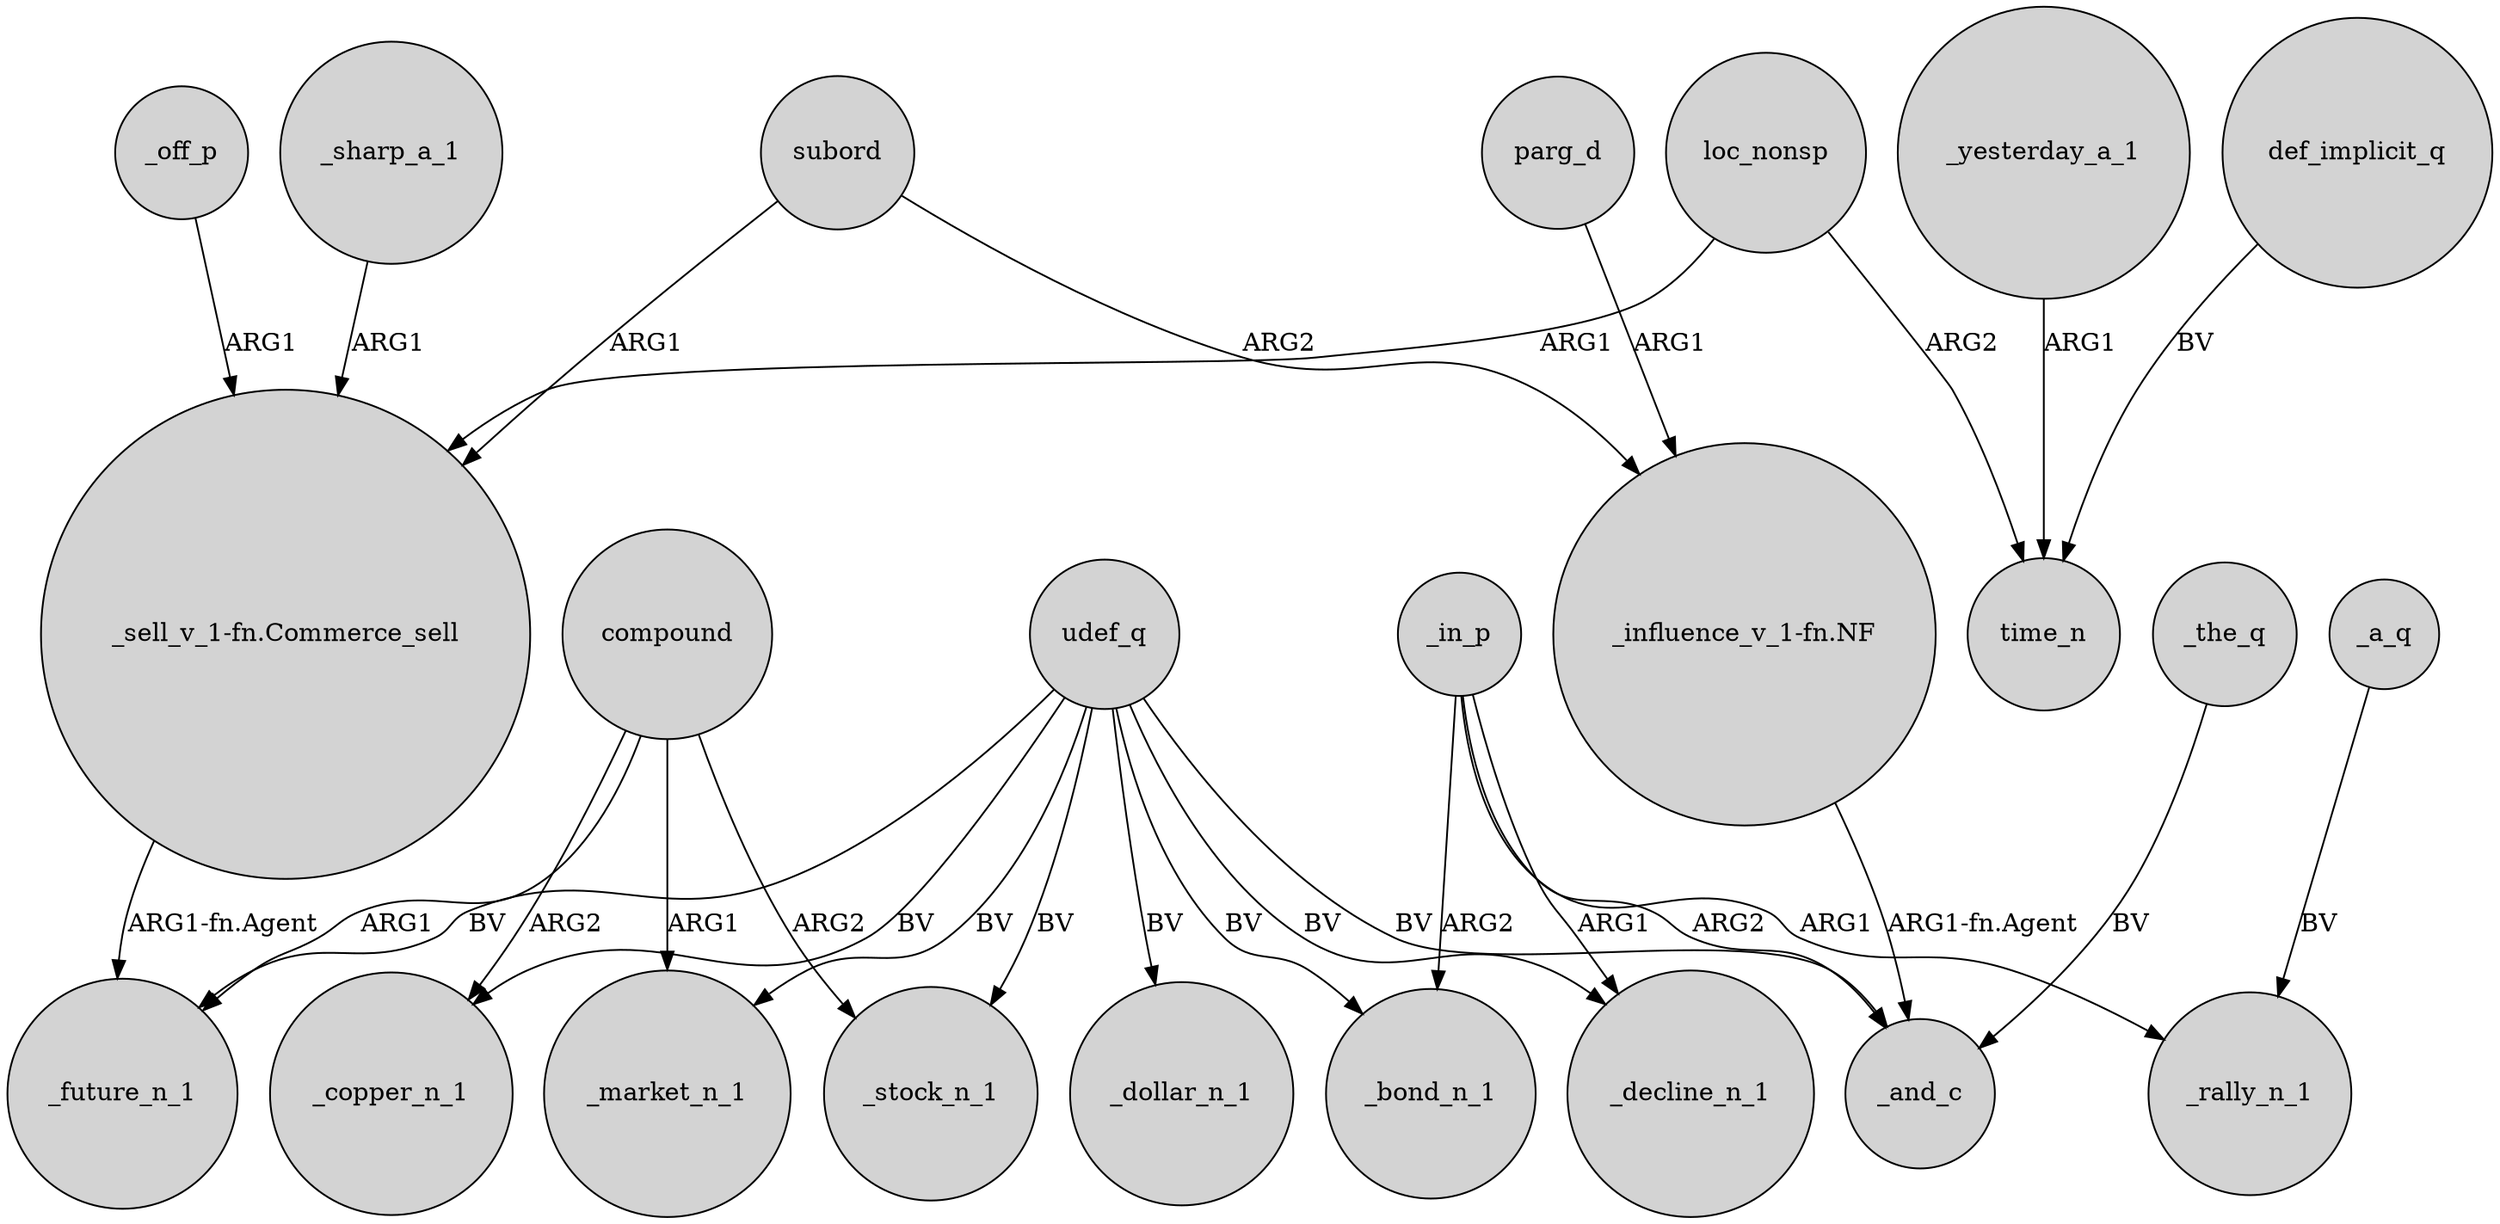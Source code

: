 digraph {
	node [shape=circle style=filled]
	_the_q -> _and_c [label=BV]
	udef_q -> _copper_n_1 [label=BV]
	_off_p -> "_sell_v_1-fn.Commerce_sell" [label=ARG1]
	_yesterday_a_1 -> time_n [label=ARG1]
	compound -> _future_n_1 [label=ARG1]
	subord -> "_influence_v_1-fn.NF" [label=ARG2]
	udef_q -> _market_n_1 [label=BV]
	loc_nonsp -> time_n [label=ARG2]
	_sharp_a_1 -> "_sell_v_1-fn.Commerce_sell" [label=ARG1]
	compound -> _stock_n_1 [label=ARG2]
	_a_q -> _rally_n_1 [label=BV]
	udef_q -> _bond_n_1 [label=BV]
	udef_q -> _stock_n_1 [label=BV]
	"_sell_v_1-fn.Commerce_sell" -> _future_n_1 [label="ARG1-fn.Agent"]
	udef_q -> _decline_n_1 [label=BV]
	udef_q -> _future_n_1 [label=BV]
	_in_p -> _decline_n_1 [label=ARG1]
	_in_p -> _rally_n_1 [label=ARG1]
	parg_d -> "_influence_v_1-fn.NF" [label=ARG1]
	compound -> _market_n_1 [label=ARG1]
	loc_nonsp -> "_sell_v_1-fn.Commerce_sell" [label=ARG1]
	compound -> _copper_n_1 [label=ARG2]
	subord -> "_sell_v_1-fn.Commerce_sell" [label=ARG1]
	udef_q -> _and_c [label=BV]
	_in_p -> _and_c [label=ARG2]
	"_influence_v_1-fn.NF" -> _and_c [label="ARG1-fn.Agent"]
	_in_p -> _bond_n_1 [label=ARG2]
	udef_q -> _dollar_n_1 [label=BV]
	def_implicit_q -> time_n [label=BV]
}
